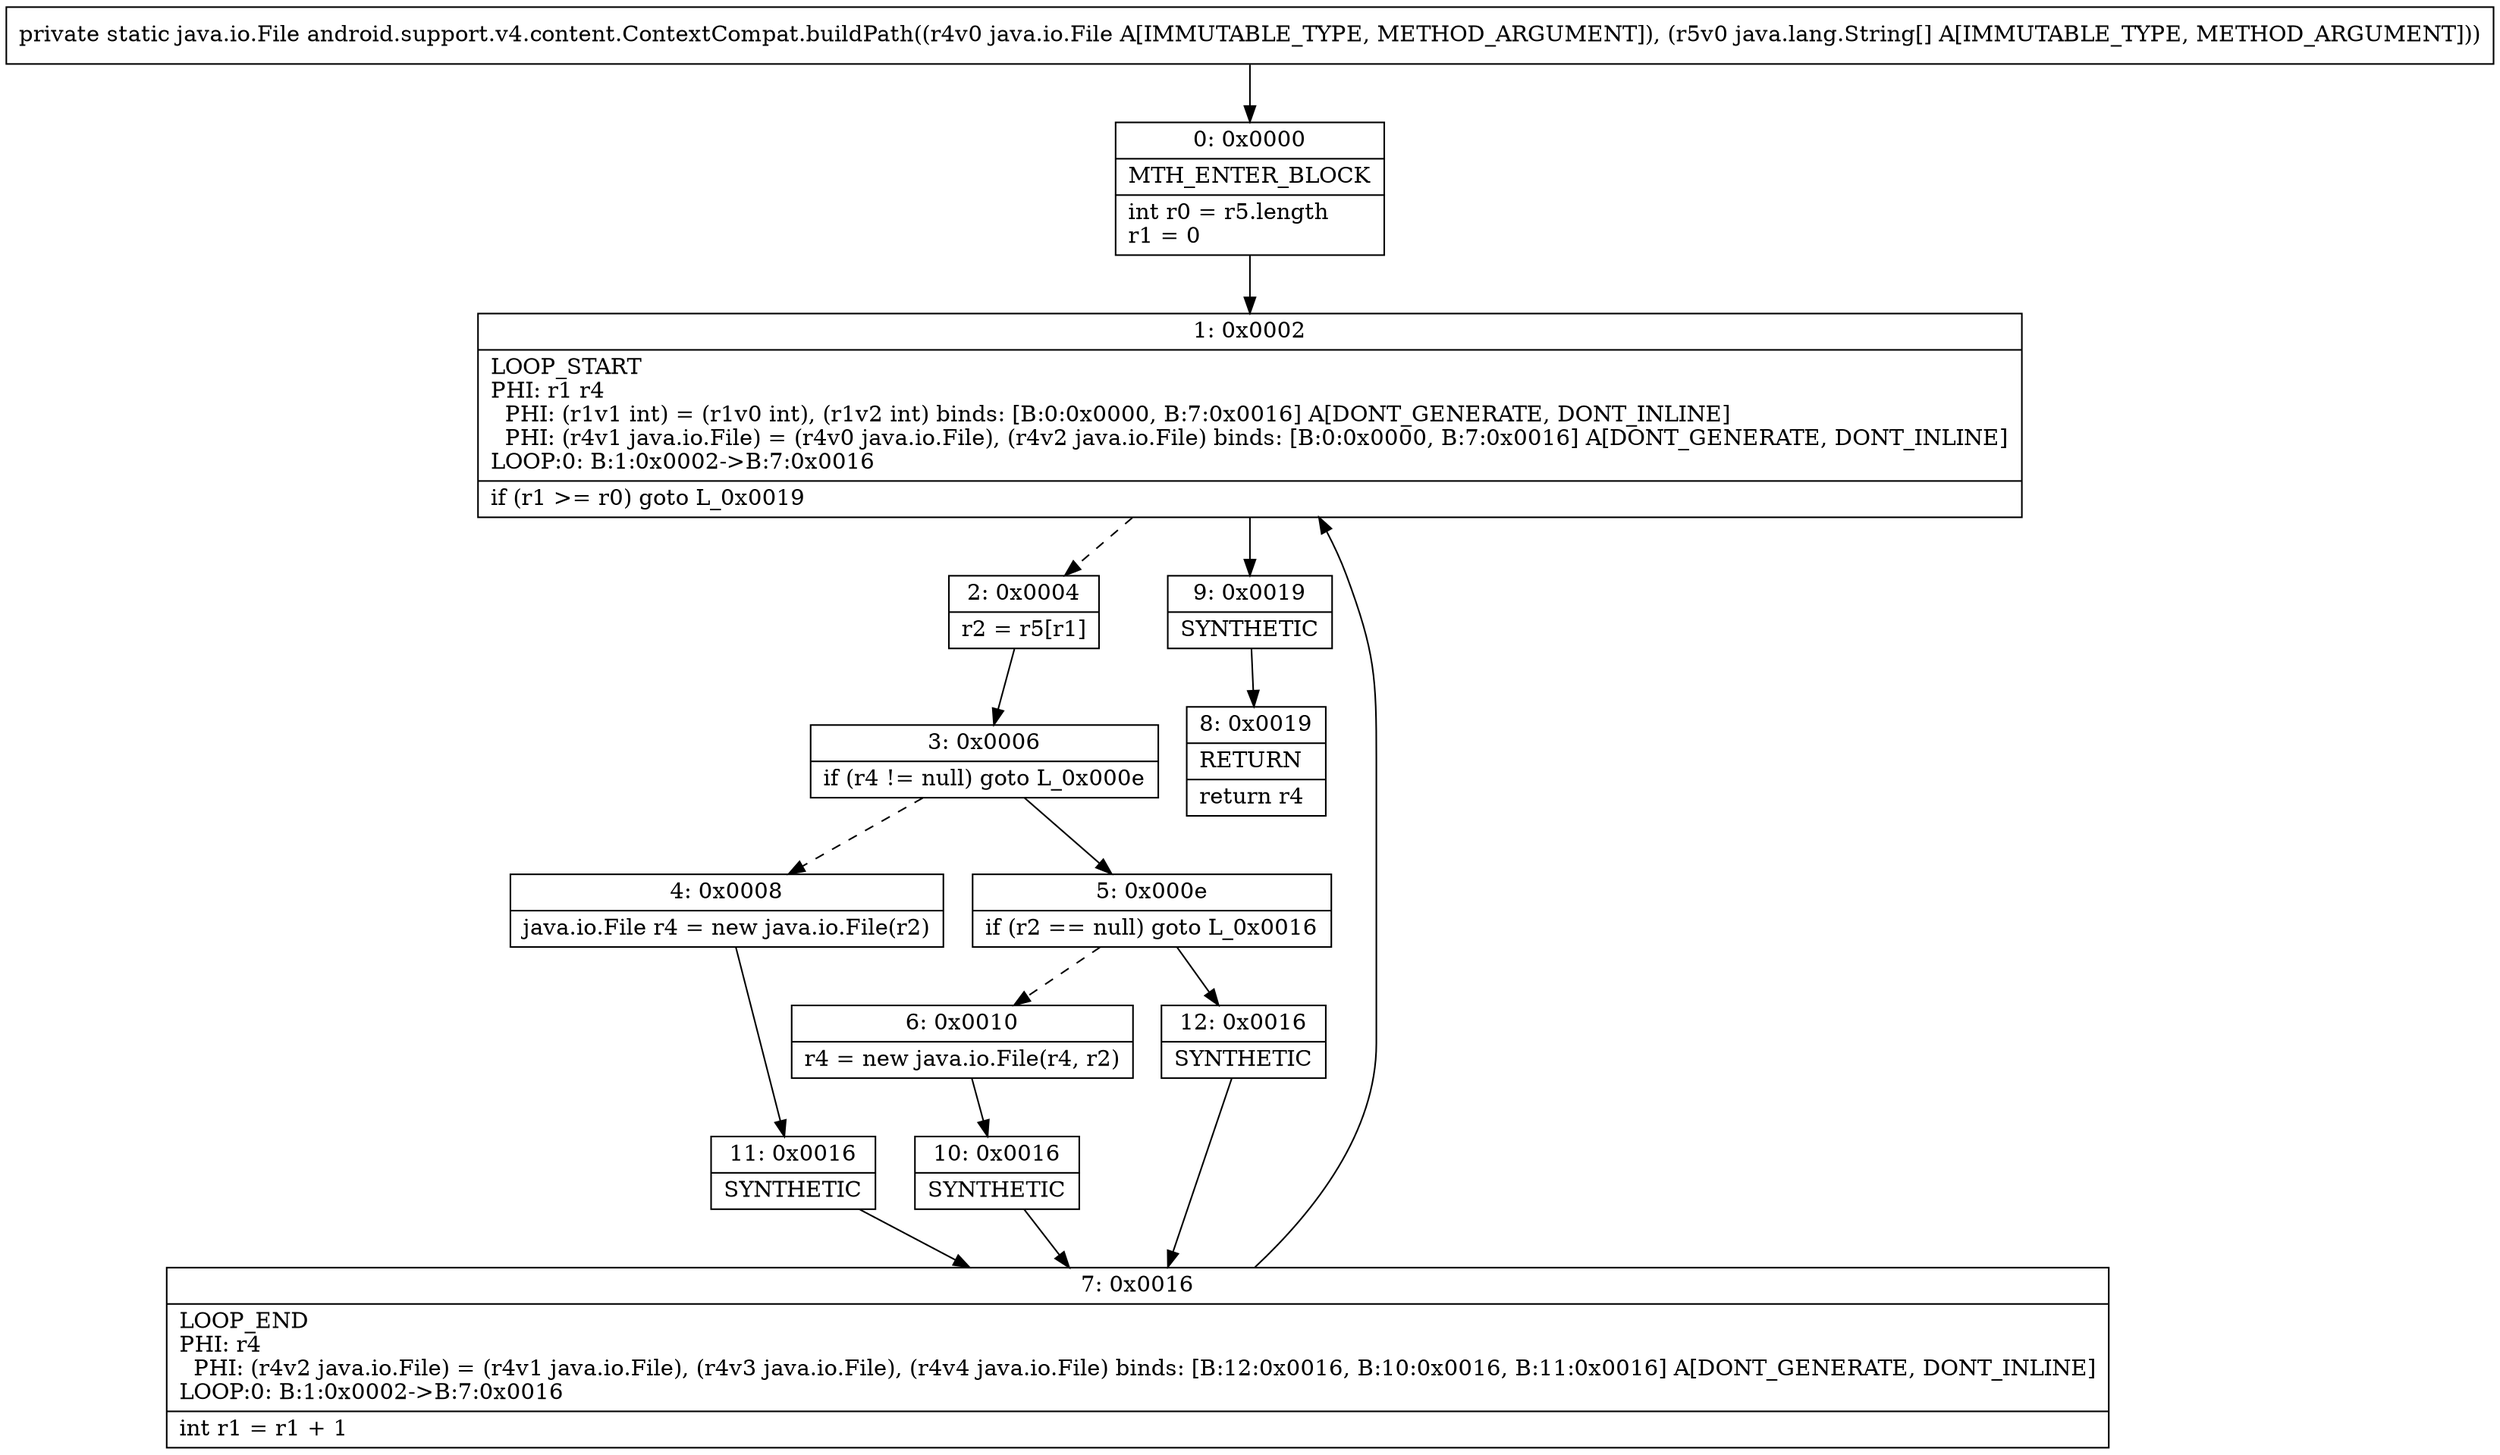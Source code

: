 digraph "CFG forandroid.support.v4.content.ContextCompat.buildPath(Ljava\/io\/File;[Ljava\/lang\/String;)Ljava\/io\/File;" {
Node_0 [shape=record,label="{0\:\ 0x0000|MTH_ENTER_BLOCK\l|int r0 = r5.length\lr1 = 0\l}"];
Node_1 [shape=record,label="{1\:\ 0x0002|LOOP_START\lPHI: r1 r4 \l  PHI: (r1v1 int) = (r1v0 int), (r1v2 int) binds: [B:0:0x0000, B:7:0x0016] A[DONT_GENERATE, DONT_INLINE]\l  PHI: (r4v1 java.io.File) = (r4v0 java.io.File), (r4v2 java.io.File) binds: [B:0:0x0000, B:7:0x0016] A[DONT_GENERATE, DONT_INLINE]\lLOOP:0: B:1:0x0002\-\>B:7:0x0016\l|if (r1 \>= r0) goto L_0x0019\l}"];
Node_2 [shape=record,label="{2\:\ 0x0004|r2 = r5[r1]\l}"];
Node_3 [shape=record,label="{3\:\ 0x0006|if (r4 != null) goto L_0x000e\l}"];
Node_4 [shape=record,label="{4\:\ 0x0008|java.io.File r4 = new java.io.File(r2)\l}"];
Node_5 [shape=record,label="{5\:\ 0x000e|if (r2 == null) goto L_0x0016\l}"];
Node_6 [shape=record,label="{6\:\ 0x0010|r4 = new java.io.File(r4, r2)\l}"];
Node_7 [shape=record,label="{7\:\ 0x0016|LOOP_END\lPHI: r4 \l  PHI: (r4v2 java.io.File) = (r4v1 java.io.File), (r4v3 java.io.File), (r4v4 java.io.File) binds: [B:12:0x0016, B:10:0x0016, B:11:0x0016] A[DONT_GENERATE, DONT_INLINE]\lLOOP:0: B:1:0x0002\-\>B:7:0x0016\l|int r1 = r1 + 1\l}"];
Node_8 [shape=record,label="{8\:\ 0x0019|RETURN\l|return r4\l}"];
Node_9 [shape=record,label="{9\:\ 0x0019|SYNTHETIC\l}"];
Node_10 [shape=record,label="{10\:\ 0x0016|SYNTHETIC\l}"];
Node_11 [shape=record,label="{11\:\ 0x0016|SYNTHETIC\l}"];
Node_12 [shape=record,label="{12\:\ 0x0016|SYNTHETIC\l}"];
MethodNode[shape=record,label="{private static java.io.File android.support.v4.content.ContextCompat.buildPath((r4v0 java.io.File A[IMMUTABLE_TYPE, METHOD_ARGUMENT]), (r5v0 java.lang.String[] A[IMMUTABLE_TYPE, METHOD_ARGUMENT])) }"];
MethodNode -> Node_0;
Node_0 -> Node_1;
Node_1 -> Node_2[style=dashed];
Node_1 -> Node_9;
Node_2 -> Node_3;
Node_3 -> Node_4[style=dashed];
Node_3 -> Node_5;
Node_4 -> Node_11;
Node_5 -> Node_6[style=dashed];
Node_5 -> Node_12;
Node_6 -> Node_10;
Node_7 -> Node_1;
Node_9 -> Node_8;
Node_10 -> Node_7;
Node_11 -> Node_7;
Node_12 -> Node_7;
}


